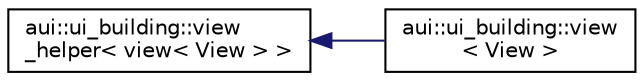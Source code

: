 digraph "Graphical Class Hierarchy"
{
 // LATEX_PDF_SIZE
  edge [fontname="Helvetica",fontsize="10",labelfontname="Helvetica",labelfontsize="10"];
  node [fontname="Helvetica",fontsize="10",shape=record];
  rankdir="LR";
  Node0 [label="aui::ui_building::view\l_helper\< view\< View \> \>",height=0.2,width=0.4,color="black", fillcolor="white", style="filled",URL="$structaui_1_1ui__building_1_1view__helper.html",tooltip=" "];
  Node0 -> Node1 [dir="back",color="midnightblue",fontsize="10",style="solid",fontname="Helvetica"];
  Node1 [label="aui::ui_building::view\l\< View \>",height=0.2,width=0.4,color="black", fillcolor="white", style="filled",URL="$structaui_1_1ui__building_1_1view.html",tooltip=" "];
}

